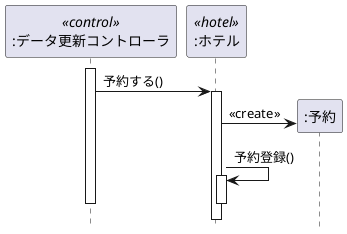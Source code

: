 @startuml
hide footbox
participant ":データ更新コントローラ" as controller <<control>>
participant ":ホテル" as hotel <<hotel>>
participant ":予約" as y

activate controller
controller -> hotel : 予約する()
activate hotel
create y
hotel -> y : <<create>>
hotel -> hotel : 予約登録()
activate hotel
deactivate hotel
deactivate controller

@enduml
